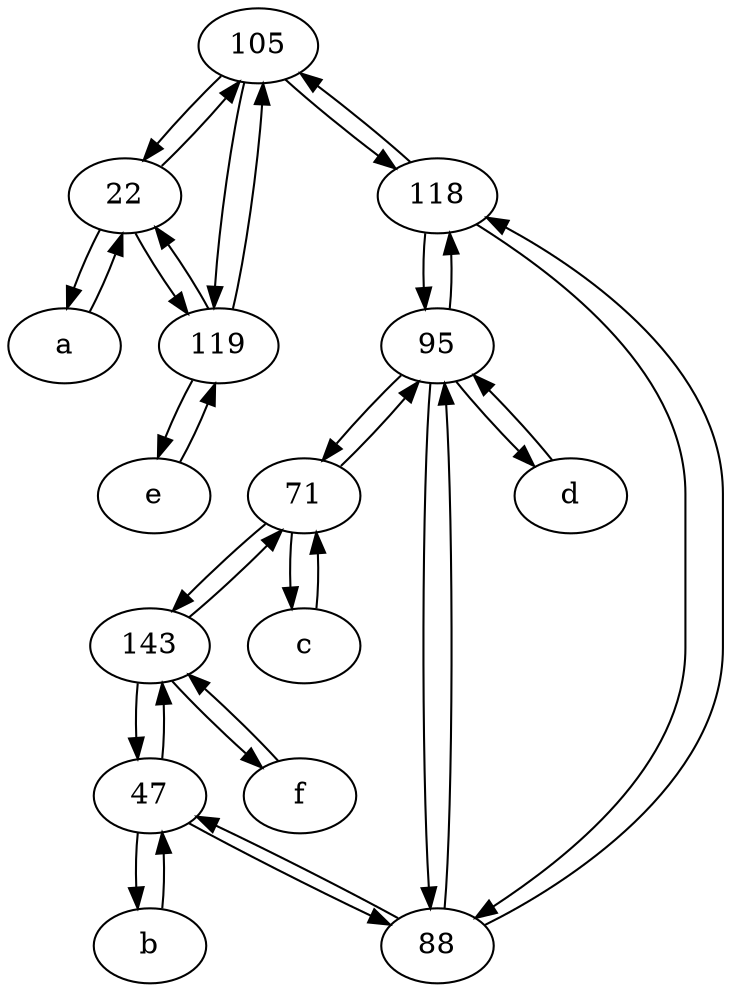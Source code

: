 digraph  {
	105;
	47;
	a [pos="40,10!"];
	22;
	119;
	e [pos="30,50!"];
	71;
	118;
	f [pos="15,45!"];
	143;
	88;
	d [pos="20,30!"];
	c [pos="20,10!"];
	95;
	b [pos="50,20!"];
	118 -> 95;
	95 -> 88;
	105 -> 119;
	119 -> 22;
	47 -> b;
	95 -> 118;
	143 -> f;
	c -> 71;
	88 -> 47;
	e -> 119;
	22 -> a;
	119 -> e;
	88 -> 118;
	118 -> 88;
	71 -> c;
	d -> 95;
	71 -> 143;
	143 -> 47;
	118 -> 105;
	119 -> 105;
	a -> 22;
	143 -> 71;
	88 -> 95;
	47 -> 88;
	22 -> 119;
	71 -> 95;
	95 -> d;
	b -> 47;
	105 -> 22;
	95 -> 71;
	47 -> 143;
	105 -> 118;
	22 -> 105;
	f -> 143;

	}